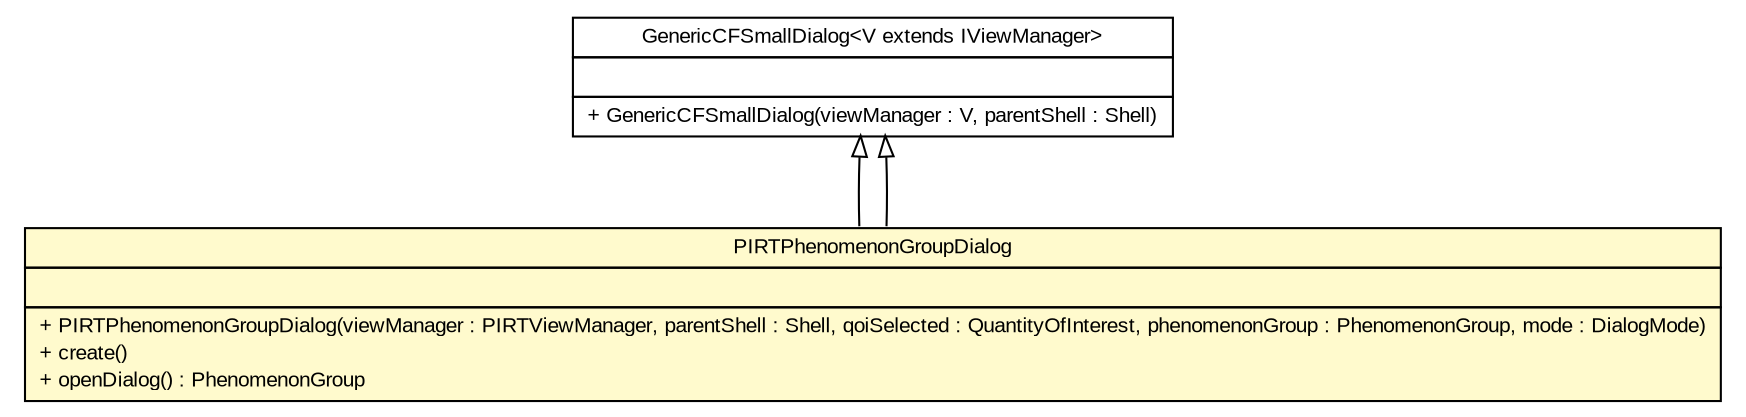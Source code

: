 #!/usr/local/bin/dot
#
# Class diagram 
# Generated by UMLGraph version R5_6-24-gf6e263 (http://www.umlgraph.org/)
#

digraph G {
	edge [fontname="arial",fontsize=10,labelfontname="arial",labelfontsize=10];
	node [fontname="arial",fontsize=10,shape=plaintext];
	nodesep=0.25;
	ranksep=0.5;
	// gov.sandia.cf.parts.dialogs.GenericCFSmallDialog<V extends gov.sandia.cf.parts.ui.IViewManager>
	c336522 [label=<<table title="gov.sandia.cf.parts.dialogs.GenericCFSmallDialog" border="0" cellborder="1" cellspacing="0" cellpadding="2" port="p" href="../../../dialogs/GenericCFSmallDialog.html">
		<tr><td><table border="0" cellspacing="0" cellpadding="1">
<tr><td align="center" balign="center"> GenericCFSmallDialog&lt;V extends IViewManager&gt; </td></tr>
		</table></td></tr>
		<tr><td><table border="0" cellspacing="0" cellpadding="1">
<tr><td align="left" balign="left">  </td></tr>
		</table></td></tr>
		<tr><td><table border="0" cellspacing="0" cellpadding="1">
<tr><td align="left" balign="left"> + GenericCFSmallDialog(viewManager : V, parentShell : Shell) </td></tr>
		</table></td></tr>
		</table>>, URL="../../../dialogs/GenericCFSmallDialog.html", fontname="arial", fontcolor="black", fontsize=10.0];
	// gov.sandia.cf.parts.ui.pirt.dialogs.PIRTPhenomenonGroupDialog
	c336619 [label=<<table title="gov.sandia.cf.parts.ui.pirt.dialogs.PIRTPhenomenonGroupDialog" border="0" cellborder="1" cellspacing="0" cellpadding="2" port="p" bgcolor="lemonChiffon" href="./PIRTPhenomenonGroupDialog.html">
		<tr><td><table border="0" cellspacing="0" cellpadding="1">
<tr><td align="center" balign="center"> PIRTPhenomenonGroupDialog </td></tr>
		</table></td></tr>
		<tr><td><table border="0" cellspacing="0" cellpadding="1">
<tr><td align="left" balign="left">  </td></tr>
		</table></td></tr>
		<tr><td><table border="0" cellspacing="0" cellpadding="1">
<tr><td align="left" balign="left"> + PIRTPhenomenonGroupDialog(viewManager : PIRTViewManager, parentShell : Shell, qoiSelected : QuantityOfInterest, phenomenonGroup : PhenomenonGroup, mode : DialogMode) </td></tr>
<tr><td align="left" balign="left"> + create() </td></tr>
<tr><td align="left" balign="left"> + openDialog() : PhenomenonGroup </td></tr>
		</table></td></tr>
		</table>>, URL="./PIRTPhenomenonGroupDialog.html", fontname="arial", fontcolor="black", fontsize=10.0];
	//gov.sandia.cf.parts.ui.pirt.dialogs.PIRTPhenomenonGroupDialog extends gov.sandia.cf.parts.dialogs.GenericCFSmallDialog<gov.sandia.cf.parts.ui.pirt.PIRTViewManager>
	c336522:p -> c336619:p [dir=back,arrowtail=empty];
	//gov.sandia.cf.parts.ui.pirt.dialogs.PIRTPhenomenonGroupDialog extends gov.sandia.cf.parts.dialogs.GenericCFSmallDialog<gov.sandia.cf.parts.ui.pirt.PIRTViewManager>
	c336522:p -> c336619:p [dir=back,arrowtail=empty];
}

